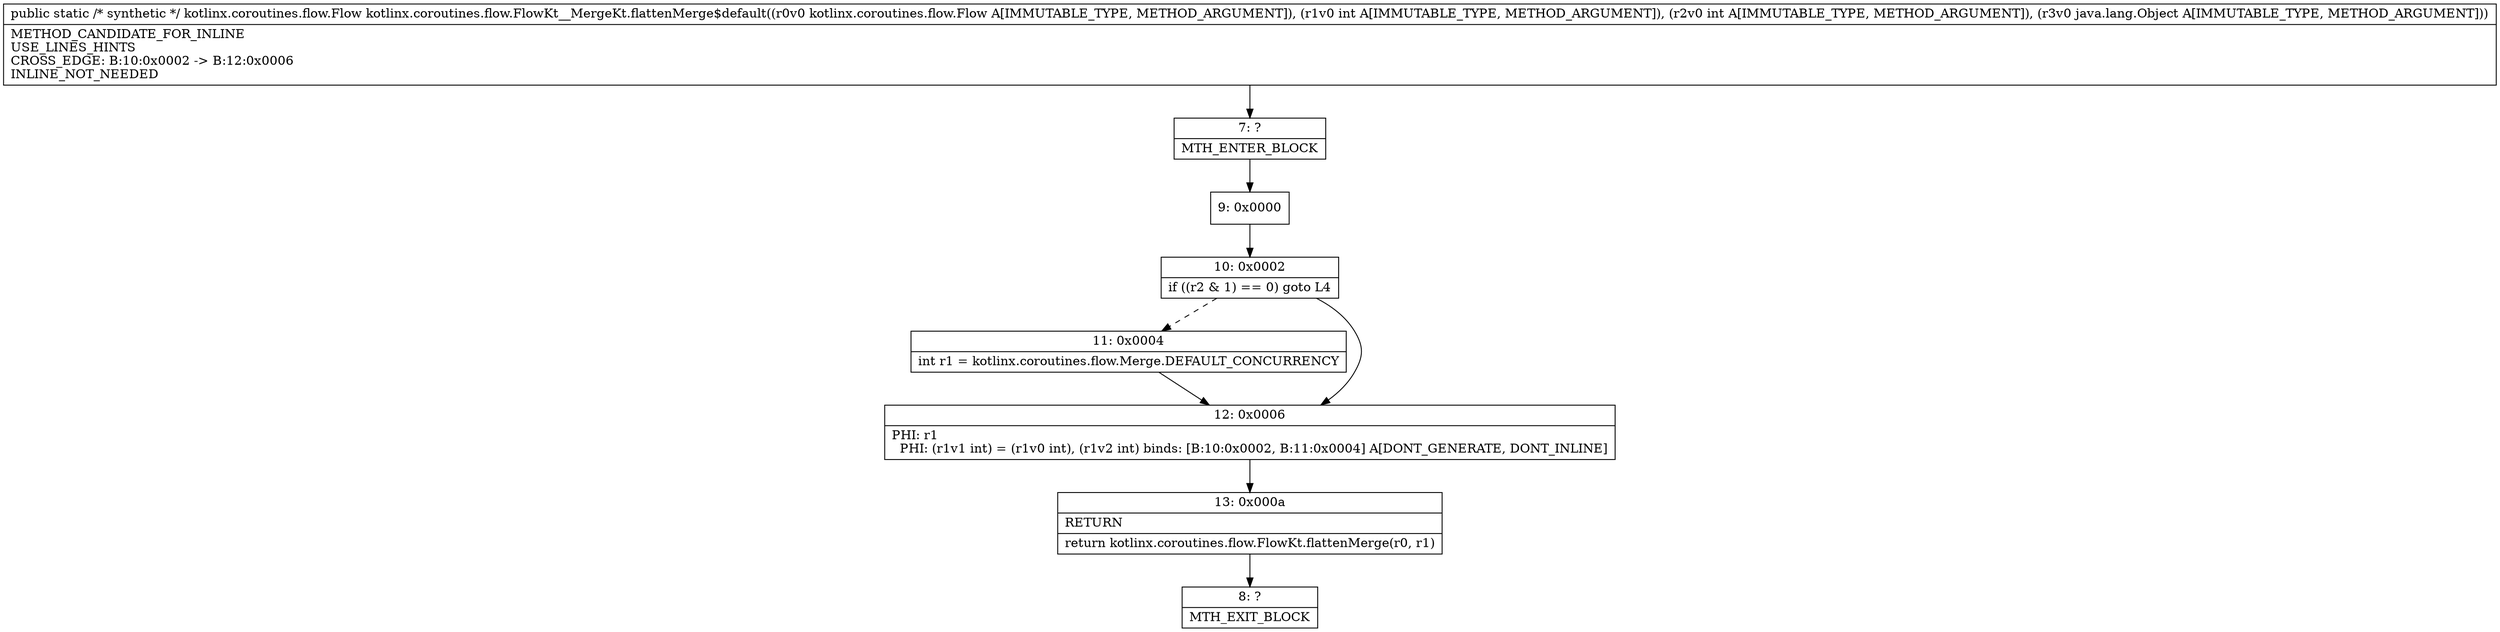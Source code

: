 digraph "CFG forkotlinx.coroutines.flow.FlowKt__MergeKt.flattenMerge$default(Lkotlinx\/coroutines\/flow\/Flow;IILjava\/lang\/Object;)Lkotlinx\/coroutines\/flow\/Flow;" {
Node_7 [shape=record,label="{7\:\ ?|MTH_ENTER_BLOCK\l}"];
Node_9 [shape=record,label="{9\:\ 0x0000}"];
Node_10 [shape=record,label="{10\:\ 0x0002|if ((r2 & 1) == 0) goto L4\l}"];
Node_11 [shape=record,label="{11\:\ 0x0004|int r1 = kotlinx.coroutines.flow.Merge.DEFAULT_CONCURRENCY\l}"];
Node_12 [shape=record,label="{12\:\ 0x0006|PHI: r1 \l  PHI: (r1v1 int) = (r1v0 int), (r1v2 int) binds: [B:10:0x0002, B:11:0x0004] A[DONT_GENERATE, DONT_INLINE]\l}"];
Node_13 [shape=record,label="{13\:\ 0x000a|RETURN\l|return kotlinx.coroutines.flow.FlowKt.flattenMerge(r0, r1)\l}"];
Node_8 [shape=record,label="{8\:\ ?|MTH_EXIT_BLOCK\l}"];
MethodNode[shape=record,label="{public static \/* synthetic *\/ kotlinx.coroutines.flow.Flow kotlinx.coroutines.flow.FlowKt__MergeKt.flattenMerge$default((r0v0 kotlinx.coroutines.flow.Flow A[IMMUTABLE_TYPE, METHOD_ARGUMENT]), (r1v0 int A[IMMUTABLE_TYPE, METHOD_ARGUMENT]), (r2v0 int A[IMMUTABLE_TYPE, METHOD_ARGUMENT]), (r3v0 java.lang.Object A[IMMUTABLE_TYPE, METHOD_ARGUMENT]))  | METHOD_CANDIDATE_FOR_INLINE\lUSE_LINES_HINTS\lCROSS_EDGE: B:10:0x0002 \-\> B:12:0x0006\lINLINE_NOT_NEEDED\l}"];
MethodNode -> Node_7;Node_7 -> Node_9;
Node_9 -> Node_10;
Node_10 -> Node_11[style=dashed];
Node_10 -> Node_12;
Node_11 -> Node_12;
Node_12 -> Node_13;
Node_13 -> Node_8;
}

